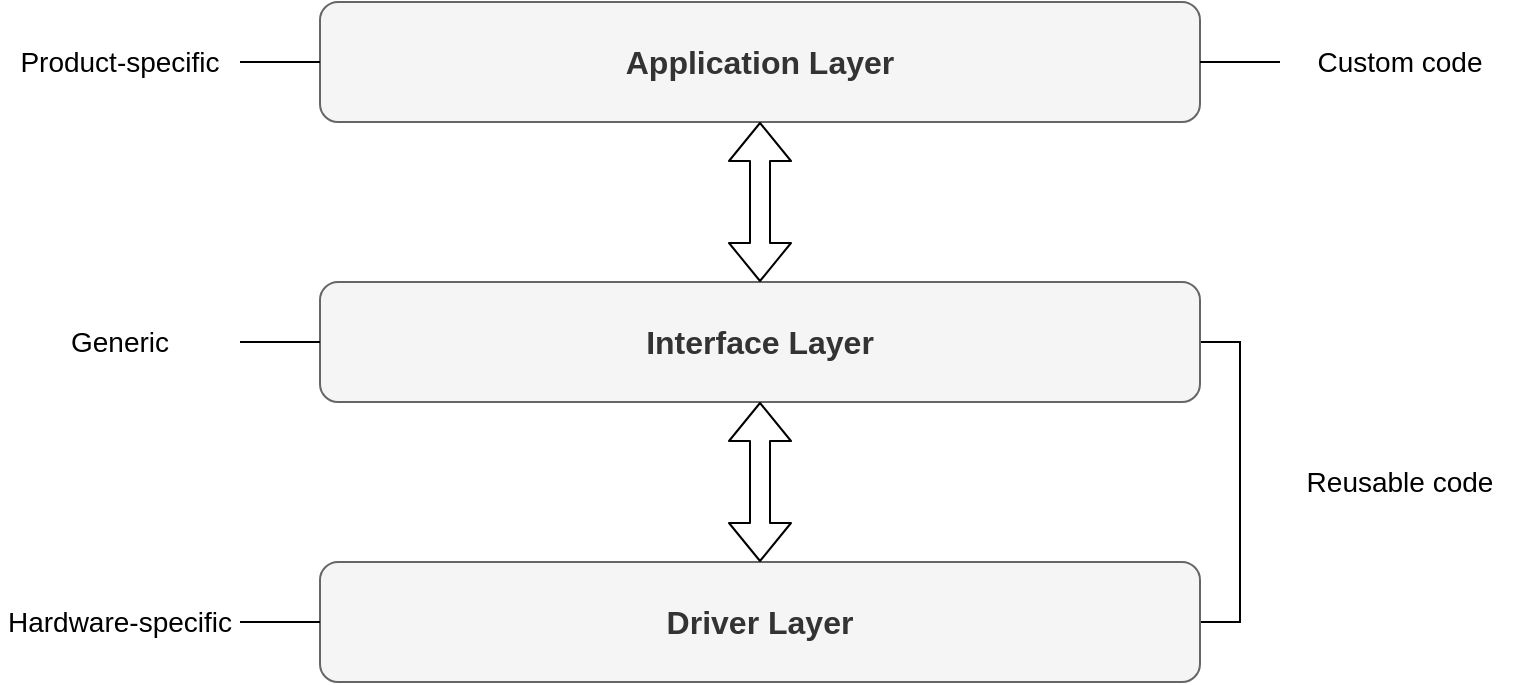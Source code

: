 <mxfile version="12.9.9" type="device"><diagram id="U2-rYpqtUnOnPeTDDvCR" name="Page-1"><mxGraphModel dx="1089" dy="759" grid="1" gridSize="10" guides="1" tooltips="1" connect="1" arrows="1" fold="1" page="1" pageScale="1" pageWidth="1400" pageHeight="850" math="0" shadow="0"><root><mxCell id="0"/><mxCell id="1" parent="0"/><mxCell id="mFmspiaXuaklcuCKVrFl-1" value="Application Layer" style="rounded=1;whiteSpace=wrap;html=1;fontStyle=1;fontSize=16;fillColor=#f5f5f5;strokeColor=#666666;fontColor=#333333;" parent="1" vertex="1"><mxGeometry x="480" y="40" width="440" height="60" as="geometry"/></mxCell><mxCell id="mFmspiaXuaklcuCKVrFl-15" style="edgeStyle=orthogonalEdgeStyle;rounded=0;orthogonalLoop=1;jettySize=auto;html=1;exitX=1;exitY=0.5;exitDx=0;exitDy=0;entryX=1;entryY=0.5;entryDx=0;entryDy=0;startArrow=none;startFill=0;endArrow=none;endFill=0;fillColor=#000000;fontSize=14;" parent="1" source="mFmspiaXuaklcuCKVrFl-2" target="mFmspiaXuaklcuCKVrFl-3" edge="1"><mxGeometry relative="1" as="geometry"/></mxCell><mxCell id="mFmspiaXuaklcuCKVrFl-2" value="Interface Layer" style="rounded=1;whiteSpace=wrap;html=1;fontStyle=1;fontSize=16;fillColor=#f5f5f5;strokeColor=#666666;fontColor=#333333;" parent="1" vertex="1"><mxGeometry x="480" y="180" width="440" height="60" as="geometry"/></mxCell><mxCell id="mFmspiaXuaklcuCKVrFl-3" value="Driver Layer" style="rounded=1;whiteSpace=wrap;html=1;fontStyle=1;fontSize=16;fillColor=#f5f5f5;strokeColor=#666666;fontColor=#333333;" parent="1" vertex="1"><mxGeometry x="480" y="320" width="440" height="60" as="geometry"/></mxCell><mxCell id="mFmspiaXuaklcuCKVrFl-7" value="" style="shape=flexArrow;endArrow=classic;startArrow=classic;html=1;fontSize=16;entryX=0.5;entryY=1;entryDx=0;entryDy=0;exitX=0.5;exitY=0;exitDx=0;exitDy=0;fillColor=#ffffff;" parent="1" source="mFmspiaXuaklcuCKVrFl-2" target="mFmspiaXuaklcuCKVrFl-1" edge="1"><mxGeometry width="50" height="50" relative="1" as="geometry"><mxPoint x="580" y="330" as="sourcePoint"/><mxPoint x="630" y="280" as="targetPoint"/></mxGeometry></mxCell><mxCell id="mFmspiaXuaklcuCKVrFl-8" value="" style="shape=flexArrow;endArrow=classic;startArrow=classic;html=1;fontSize=16;entryX=0.5;entryY=1;entryDx=0;entryDy=0;exitX=0.5;exitY=0;exitDx=0;exitDy=0;fillColor=#ffffff;" parent="1" source="mFmspiaXuaklcuCKVrFl-3" target="mFmspiaXuaklcuCKVrFl-2" edge="1"><mxGeometry width="50" height="50" relative="1" as="geometry"><mxPoint x="710" y="190" as="sourcePoint"/><mxPoint x="710" y="110" as="targetPoint"/></mxGeometry></mxCell><mxCell id="mFmspiaXuaklcuCKVrFl-10" style="edgeStyle=orthogonalEdgeStyle;rounded=0;orthogonalLoop=1;jettySize=auto;html=1;exitX=1;exitY=0.5;exitDx=0;exitDy=0;entryX=0;entryY=0.5;entryDx=0;entryDy=0;startArrow=none;startFill=0;fillColor=#000000;fontSize=14;endArrow=none;endFill=0;" parent="1" source="mFmspiaXuaklcuCKVrFl-9" target="mFmspiaXuaklcuCKVrFl-1" edge="1"><mxGeometry relative="1" as="geometry"/></mxCell><mxCell id="mFmspiaXuaklcuCKVrFl-9" value="Product-specific" style="rounded=0;whiteSpace=wrap;html=1;fontSize=14;fillColor=none;strokeColor=none;" parent="1" vertex="1"><mxGeometry x="320" y="40" width="120" height="60" as="geometry"/></mxCell><mxCell id="mFmspiaXuaklcuCKVrFl-13" style="edgeStyle=orthogonalEdgeStyle;rounded=0;orthogonalLoop=1;jettySize=auto;html=1;exitX=1;exitY=0.5;exitDx=0;exitDy=0;entryX=0;entryY=0.5;entryDx=0;entryDy=0;startArrow=none;startFill=0;endArrow=none;endFill=0;fillColor=#000000;fontSize=14;" parent="1" source="mFmspiaXuaklcuCKVrFl-11" target="mFmspiaXuaklcuCKVrFl-2" edge="1"><mxGeometry relative="1" as="geometry"/></mxCell><mxCell id="mFmspiaXuaklcuCKVrFl-11" value="Generic" style="rounded=0;whiteSpace=wrap;html=1;fontSize=14;fillColor=none;strokeColor=none;" parent="1" vertex="1"><mxGeometry x="320" y="180" width="120" height="60" as="geometry"/></mxCell><mxCell id="mFmspiaXuaklcuCKVrFl-14" style="edgeStyle=orthogonalEdgeStyle;rounded=0;orthogonalLoop=1;jettySize=auto;html=1;exitX=1;exitY=0.5;exitDx=0;exitDy=0;entryX=0;entryY=0.5;entryDx=0;entryDy=0;startArrow=none;startFill=0;endArrow=none;endFill=0;fillColor=#000000;fontSize=14;" parent="1" source="mFmspiaXuaklcuCKVrFl-12" target="mFmspiaXuaklcuCKVrFl-3" edge="1"><mxGeometry relative="1" as="geometry"/></mxCell><mxCell id="mFmspiaXuaklcuCKVrFl-12" value="Hardware-specific" style="rounded=0;whiteSpace=wrap;html=1;fontSize=14;fillColor=none;strokeColor=none;" parent="1" vertex="1"><mxGeometry x="320" y="320" width="120" height="60" as="geometry"/></mxCell><mxCell id="mFmspiaXuaklcuCKVrFl-16" value="Reusable code" style="rounded=0;whiteSpace=wrap;html=1;fontSize=14;fillColor=none;strokeColor=none;" parent="1" vertex="1"><mxGeometry x="960" y="250" width="120" height="60" as="geometry"/></mxCell><mxCell id="mFmspiaXuaklcuCKVrFl-18" style="edgeStyle=orthogonalEdgeStyle;rounded=0;orthogonalLoop=1;jettySize=auto;html=1;exitX=0;exitY=0.5;exitDx=0;exitDy=0;startArrow=none;startFill=0;endArrow=none;endFill=0;fillColor=#000000;fontSize=14;entryX=1;entryY=0.5;entryDx=0;entryDy=0;" parent="1" source="mFmspiaXuaklcuCKVrFl-17" edge="1" target="mFmspiaXuaklcuCKVrFl-1"><mxGeometry relative="1" as="geometry"><mxPoint x="990" y="70" as="targetPoint"/></mxGeometry></mxCell><mxCell id="mFmspiaXuaklcuCKVrFl-17" value="Custom code" style="rounded=0;whiteSpace=wrap;html=1;fontSize=14;fillColor=none;strokeColor=none;" parent="1" vertex="1"><mxGeometry x="960" y="40" width="120" height="60" as="geometry"/></mxCell></root></mxGraphModel></diagram></mxfile>